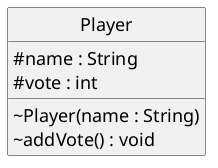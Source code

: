 @startuml
skinparam classAttributeIconSize 0
skinparam monochrome true
skinparam classFontSize 18
skinparam classFontName Menlo
skinparam classAttributeFontSize 18
skinparam classAttributeFontName Menlo
skinparam shadowing false

hide circle

class Player {
# name : String
# vote : int
~ Player(name : String)
~ addVote() : void
}
@enduml